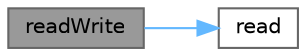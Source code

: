 digraph "readWrite"
{
 // INTERACTIVE_SVG=YES
 // LATEX_PDF_SIZE
  bgcolor="transparent";
  edge [fontname=Helvetica,fontsize=10,labelfontname=Helvetica,labelfontsize=10];
  node [fontname=Helvetica,fontsize=10,shape=box,height=0.2,width=0.4];
  rankdir="LR";
  Node1 [id="Node000001",label="readWrite",height=0.2,width=0.4,color="gray40", fillcolor="grey60", style="filled", fontcolor="black",tooltip="Liest Artikelinformationen aus einer Eingabedatei und schreibt sie in eine Ausgabedatei."];
  Node1 -> Node2 [id="edge1_Node000001_Node000002",color="steelblue1",style="solid",tooltip=" "];
  Node2 [id="Node000002",label="read",height=0.2,width=0.4,color="grey40", fillcolor="white", style="filled",URL="$main_8cc.html#a4a7d7d004e5ff455bfb82bdc04aef14a",tooltip="Liest Artikelinformationen aus einer Datei und gruppiert sie nach Artikeltyp."];
}
